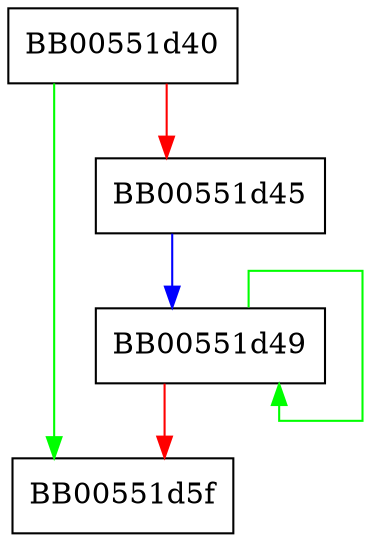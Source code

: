 digraph bn_scatter5 {
  node [shape="box"];
  graph [splines=ortho];
  BB00551d40 -> BB00551d5f [color="green"];
  BB00551d40 -> BB00551d45 [color="red"];
  BB00551d45 -> BB00551d49 [color="blue"];
  BB00551d49 -> BB00551d49 [color="green"];
  BB00551d49 -> BB00551d5f [color="red"];
}